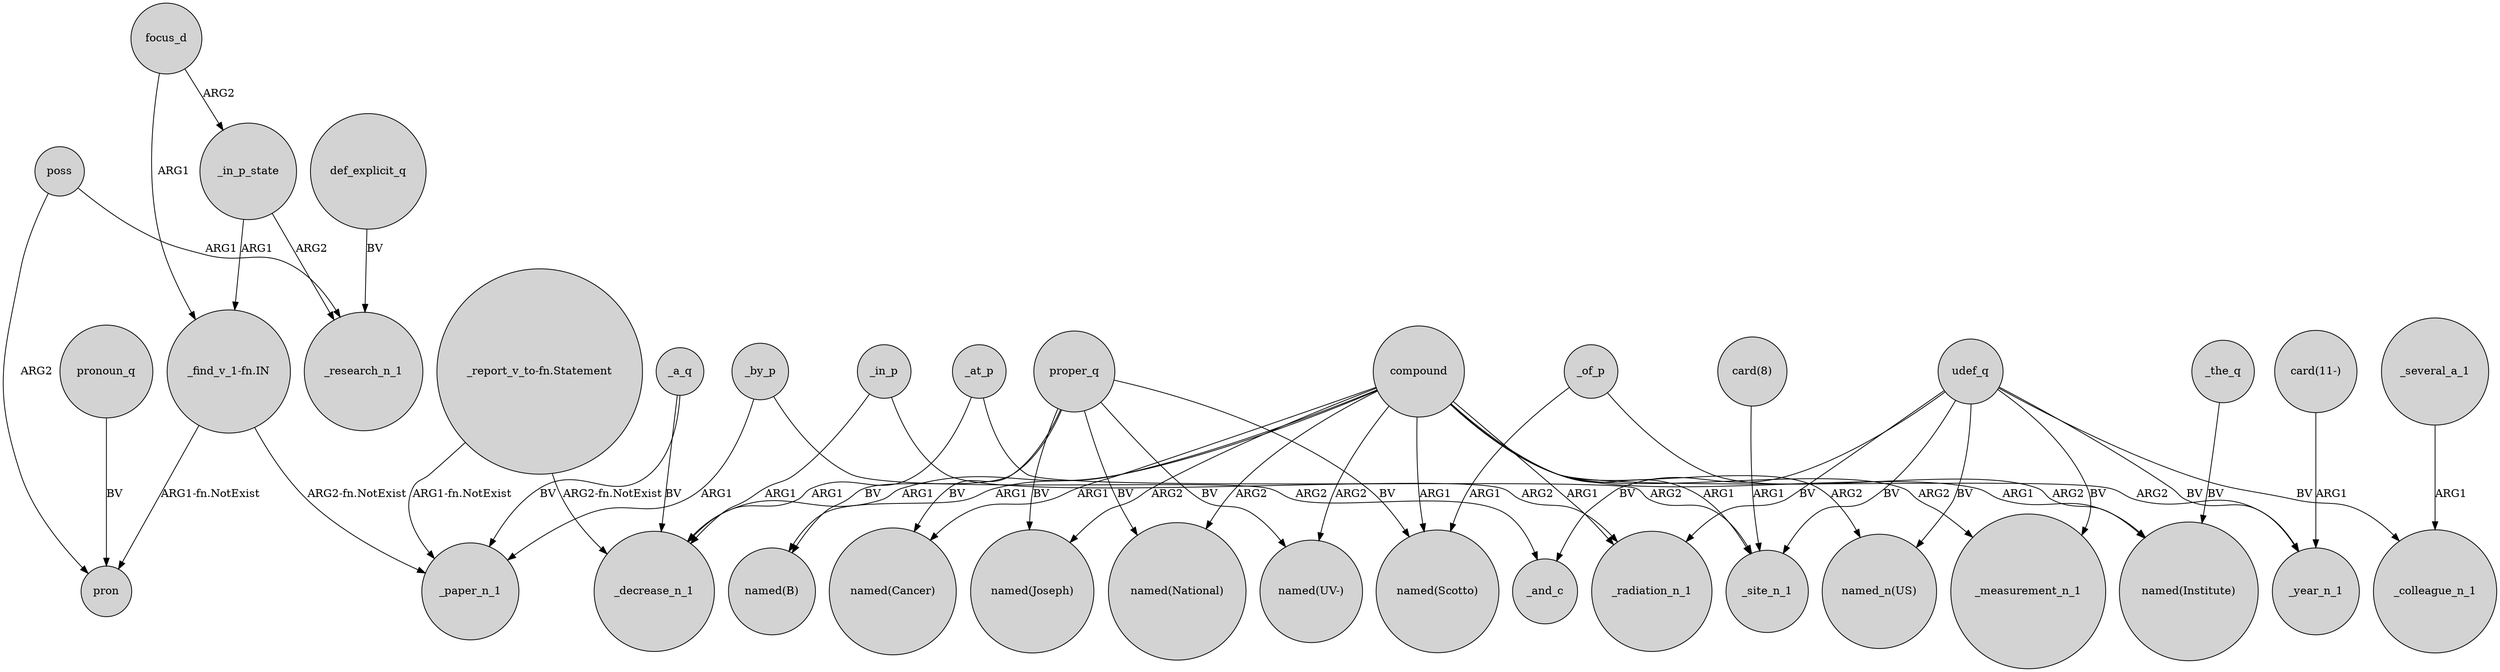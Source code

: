 digraph {
	node [shape=circle style=filled]
	"_find_v_1-fn.IN" -> pron [label="ARG1-fn.NotExist"]
	compound -> "named(UV-)" [label=ARG2]
	_a_q -> _decrease_n_1 [label=BV]
	udef_q -> "named_n(US)" [label=BV]
	"_report_v_to-fn.Statement" -> _decrease_n_1 [label="ARG2-fn.NotExist"]
	poss -> pron [label=ARG2]
	_of_p -> "named(Scotto)" [label=ARG1]
	udef_q -> _measurement_n_1 [label=BV]
	_of_p -> "named(Institute)" [label=ARG2]
	proper_q -> "named(Cancer)" [label=BV]
	poss -> _research_n_1 [label=ARG1]
	proper_q -> "named(Scotto)" [label=BV]
	_in_p -> _radiation_n_1 [label=ARG2]
	focus_d -> "_find_v_1-fn.IN" [label=ARG1]
	_by_p -> _paper_n_1 [label=ARG1]
	focus_d -> _in_p_state [label=ARG2]
	"_find_v_1-fn.IN" -> _paper_n_1 [label="ARG2-fn.NotExist"]
	proper_q -> "named(B)" [label=BV]
	_at_p -> _site_n_1 [label=ARG2]
	_in_p_state -> _research_n_1 [label=ARG2]
	compound -> _measurement_n_1 [label=ARG2]
	compound -> "named_n(US)" [label=ARG2]
	compound -> "named(Institute)" [label=ARG1]
	_several_a_1 -> _colleague_n_1 [label=ARG1]
	proper_q -> "named(Joseph)" [label=BV]
	_in_p_state -> "_find_v_1-fn.IN" [label=ARG1]
	_by_p -> _and_c [label=ARG2]
	pronoun_q -> pron [label=BV]
	compound -> "named(National)" [label=ARG2]
	_at_p -> _decrease_n_1 [label=ARG1]
	_the_q -> "named(Institute)" [label=BV]
	udef_q -> _site_n_1 [label=BV]
	compound -> "named(Joseph)" [label=ARG2]
	"_report_v_to-fn.Statement" -> _paper_n_1 [label="ARG1-fn.NotExist"]
	compound -> "named(Cancer)" [label=ARG1]
	_a_q -> _paper_n_1 [label=BV]
	compound -> _radiation_n_1 [label=ARG1]
	compound -> _year_n_1 [label=ARG2]
	udef_q -> _colleague_n_1 [label=BV]
	compound -> "named(B)" [label=ARG1]
	udef_q -> _year_n_1 [label=BV]
	proper_q -> "named(National)" [label=BV]
	udef_q -> _radiation_n_1 [label=BV]
	"card(11-)" -> _year_n_1 [label=ARG1]
	_in_p -> _decrease_n_1 [label=ARG1]
	udef_q -> _and_c [label=BV]
	"card(8)" -> _site_n_1 [label=ARG1]
	compound -> _site_n_1 [label=ARG1]
	compound -> "named(Scotto)" [label=ARG1]
	def_explicit_q -> _research_n_1 [label=BV]
	proper_q -> "named(UV-)" [label=BV]
	compound -> _decrease_n_1 [label=ARG1]
}
